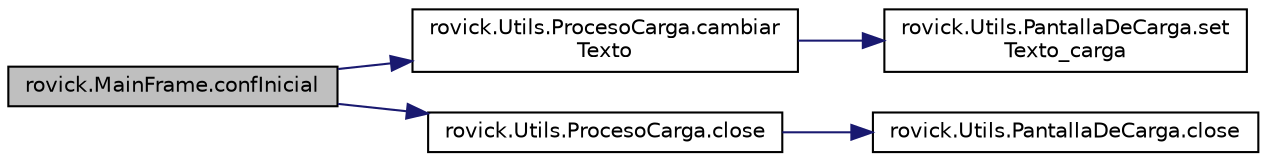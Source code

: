 digraph "rovick.MainFrame.confInicial"
{
  edge [fontname="Helvetica",fontsize="10",labelfontname="Helvetica",labelfontsize="10"];
  node [fontname="Helvetica",fontsize="10",shape=record];
  rankdir="LR";
  Node29 [label="rovick.MainFrame.confInicial",height=0.2,width=0.4,color="black", fillcolor="grey75", style="filled", fontcolor="black"];
  Node29 -> Node30 [color="midnightblue",fontsize="10",style="solid",fontname="Helvetica"];
  Node30 [label="rovick.Utils.ProcesoCarga.cambiar\lTexto",height=0.2,width=0.4,color="black", fillcolor="white", style="filled",URL="$classrovick_1_1_utils_1_1_proceso_carga.html#aad4e37dd5ca3ee5d5652e1ea1219147f"];
  Node30 -> Node31 [color="midnightblue",fontsize="10",style="solid",fontname="Helvetica"];
  Node31 [label="rovick.Utils.PantallaDeCarga.set\lTexto_carga",height=0.2,width=0.4,color="black", fillcolor="white", style="filled",URL="$classrovick_1_1_utils_1_1_pantalla_de_carga.html#ac0a09e460334863f7bfe49c0b9b6d330"];
  Node29 -> Node32 [color="midnightblue",fontsize="10",style="solid",fontname="Helvetica"];
  Node32 [label="rovick.Utils.ProcesoCarga.close",height=0.2,width=0.4,color="black", fillcolor="white", style="filled",URL="$classrovick_1_1_utils_1_1_proceso_carga.html#a56abe12d85894bab329b62ec4e6d895d"];
  Node32 -> Node33 [color="midnightblue",fontsize="10",style="solid",fontname="Helvetica"];
  Node33 [label="rovick.Utils.PantallaDeCarga.close",height=0.2,width=0.4,color="black", fillcolor="white", style="filled",URL="$classrovick_1_1_utils_1_1_pantalla_de_carga.html#a7e88b824b01d806e3544db0a1d5e6a4f",tooltip="Cierra esta pantalla. "];
}
